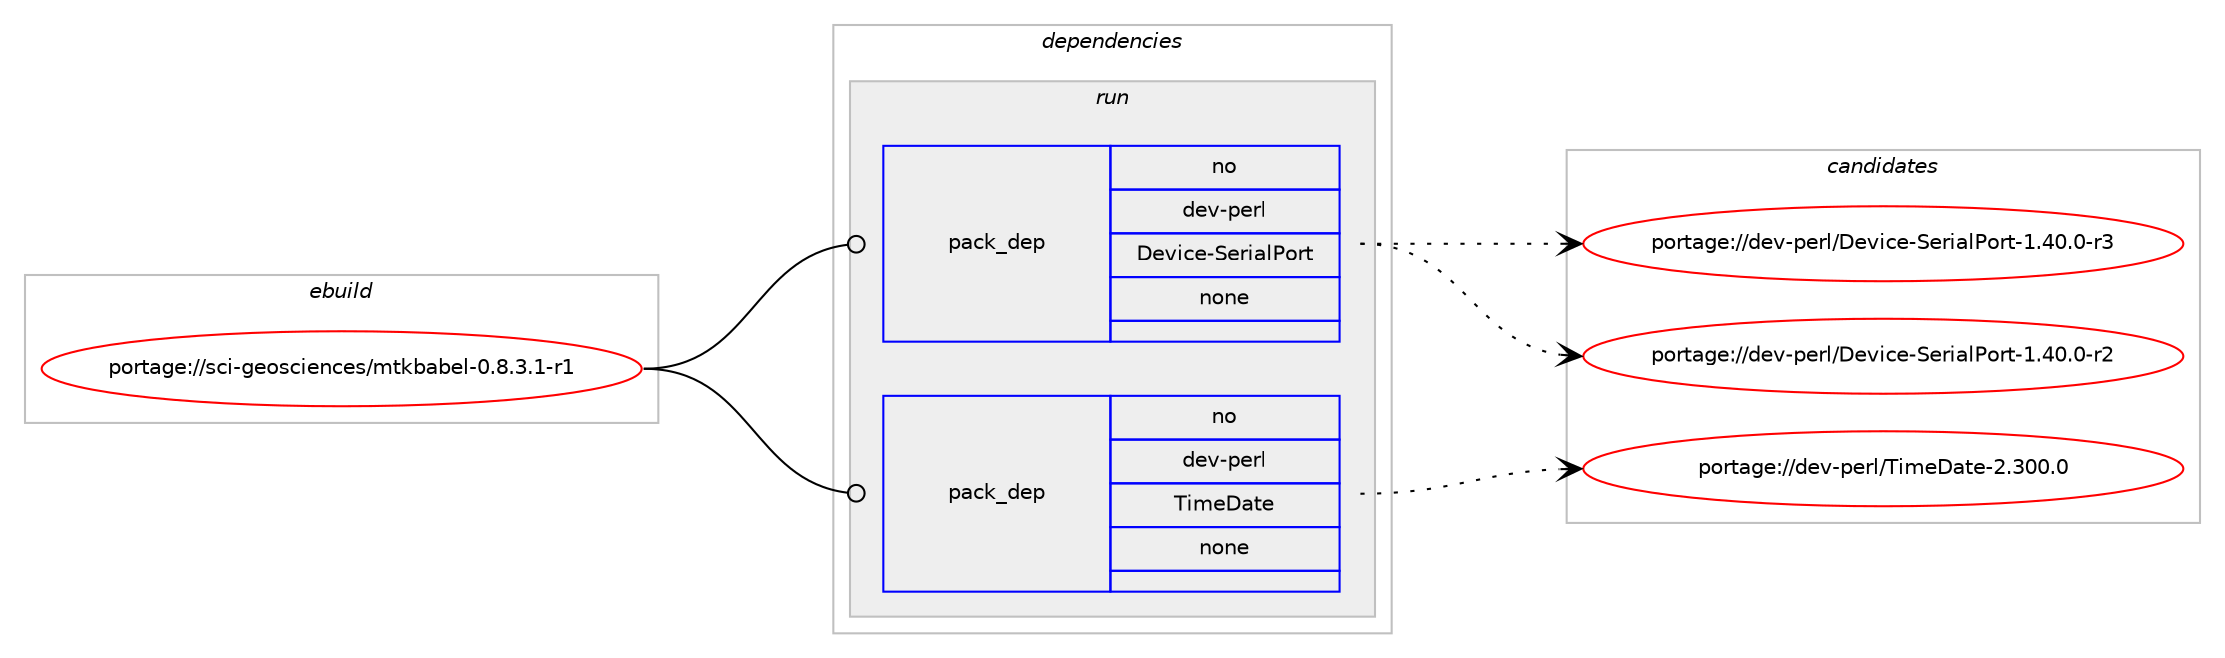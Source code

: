 digraph prolog {

# *************
# Graph options
# *************

newrank=true;
concentrate=true;
compound=true;
graph [rankdir=LR,fontname=Helvetica,fontsize=10,ranksep=1.5];#, ranksep=2.5, nodesep=0.2];
edge  [arrowhead=vee];
node  [fontname=Helvetica,fontsize=10];

# **********
# The ebuild
# **********

subgraph cluster_leftcol {
color=gray;
rank=same;
label=<<i>ebuild</i>>;
id [label="portage://sci-geosciences/mtkbabel-0.8.3.1-r1", color=red, width=4, href="../sci-geosciences/mtkbabel-0.8.3.1-r1.svg"];
}

# ****************
# The dependencies
# ****************

subgraph cluster_midcol {
color=gray;
label=<<i>dependencies</i>>;
subgraph cluster_compile {
fillcolor="#eeeeee";
style=filled;
label=<<i>compile</i>>;
}
subgraph cluster_compileandrun {
fillcolor="#eeeeee";
style=filled;
label=<<i>compile and run</i>>;
}
subgraph cluster_run {
fillcolor="#eeeeee";
style=filled;
label=<<i>run</i>>;
subgraph pack2497 {
dependency2933 [label=<<TABLE BORDER="0" CELLBORDER="1" CELLSPACING="0" CELLPADDING="4" WIDTH="220"><TR><TD ROWSPAN="6" CELLPADDING="30">pack_dep</TD></TR><TR><TD WIDTH="110">no</TD></TR><TR><TD>dev-perl</TD></TR><TR><TD>Device-SerialPort</TD></TR><TR><TD>none</TD></TR><TR><TD></TD></TR></TABLE>>, shape=none, color=blue];
}
id:e -> dependency2933:w [weight=20,style="solid",arrowhead="odot"];
subgraph pack2498 {
dependency2934 [label=<<TABLE BORDER="0" CELLBORDER="1" CELLSPACING="0" CELLPADDING="4" WIDTH="220"><TR><TD ROWSPAN="6" CELLPADDING="30">pack_dep</TD></TR><TR><TD WIDTH="110">no</TD></TR><TR><TD>dev-perl</TD></TR><TR><TD>TimeDate</TD></TR><TR><TD>none</TD></TR><TR><TD></TD></TR></TABLE>>, shape=none, color=blue];
}
id:e -> dependency2934:w [weight=20,style="solid",arrowhead="odot"];
}
}

# **************
# The candidates
# **************

subgraph cluster_choices {
rank=same;
color=gray;
label=<<i>candidates</i>>;

subgraph choice2497 {
color=black;
nodesep=1;
choice1001011184511210111410847681011181059910145831011141059710880111114116454946524846484511451 [label="portage://dev-perl/Device-SerialPort-1.40.0-r3", color=red, width=4,href="../dev-perl/Device-SerialPort-1.40.0-r3.svg"];
choice1001011184511210111410847681011181059910145831011141059710880111114116454946524846484511450 [label="portage://dev-perl/Device-SerialPort-1.40.0-r2", color=red, width=4,href="../dev-perl/Device-SerialPort-1.40.0-r2.svg"];
dependency2933:e -> choice1001011184511210111410847681011181059910145831011141059710880111114116454946524846484511451:w [style=dotted,weight="100"];
dependency2933:e -> choice1001011184511210111410847681011181059910145831011141059710880111114116454946524846484511450:w [style=dotted,weight="100"];
}
subgraph choice2498 {
color=black;
nodesep=1;
choice10010111845112101114108478410510910168971161014550465148484648 [label="portage://dev-perl/TimeDate-2.300.0", color=red, width=4,href="../dev-perl/TimeDate-2.300.0.svg"];
dependency2934:e -> choice10010111845112101114108478410510910168971161014550465148484648:w [style=dotted,weight="100"];
}
}

}
